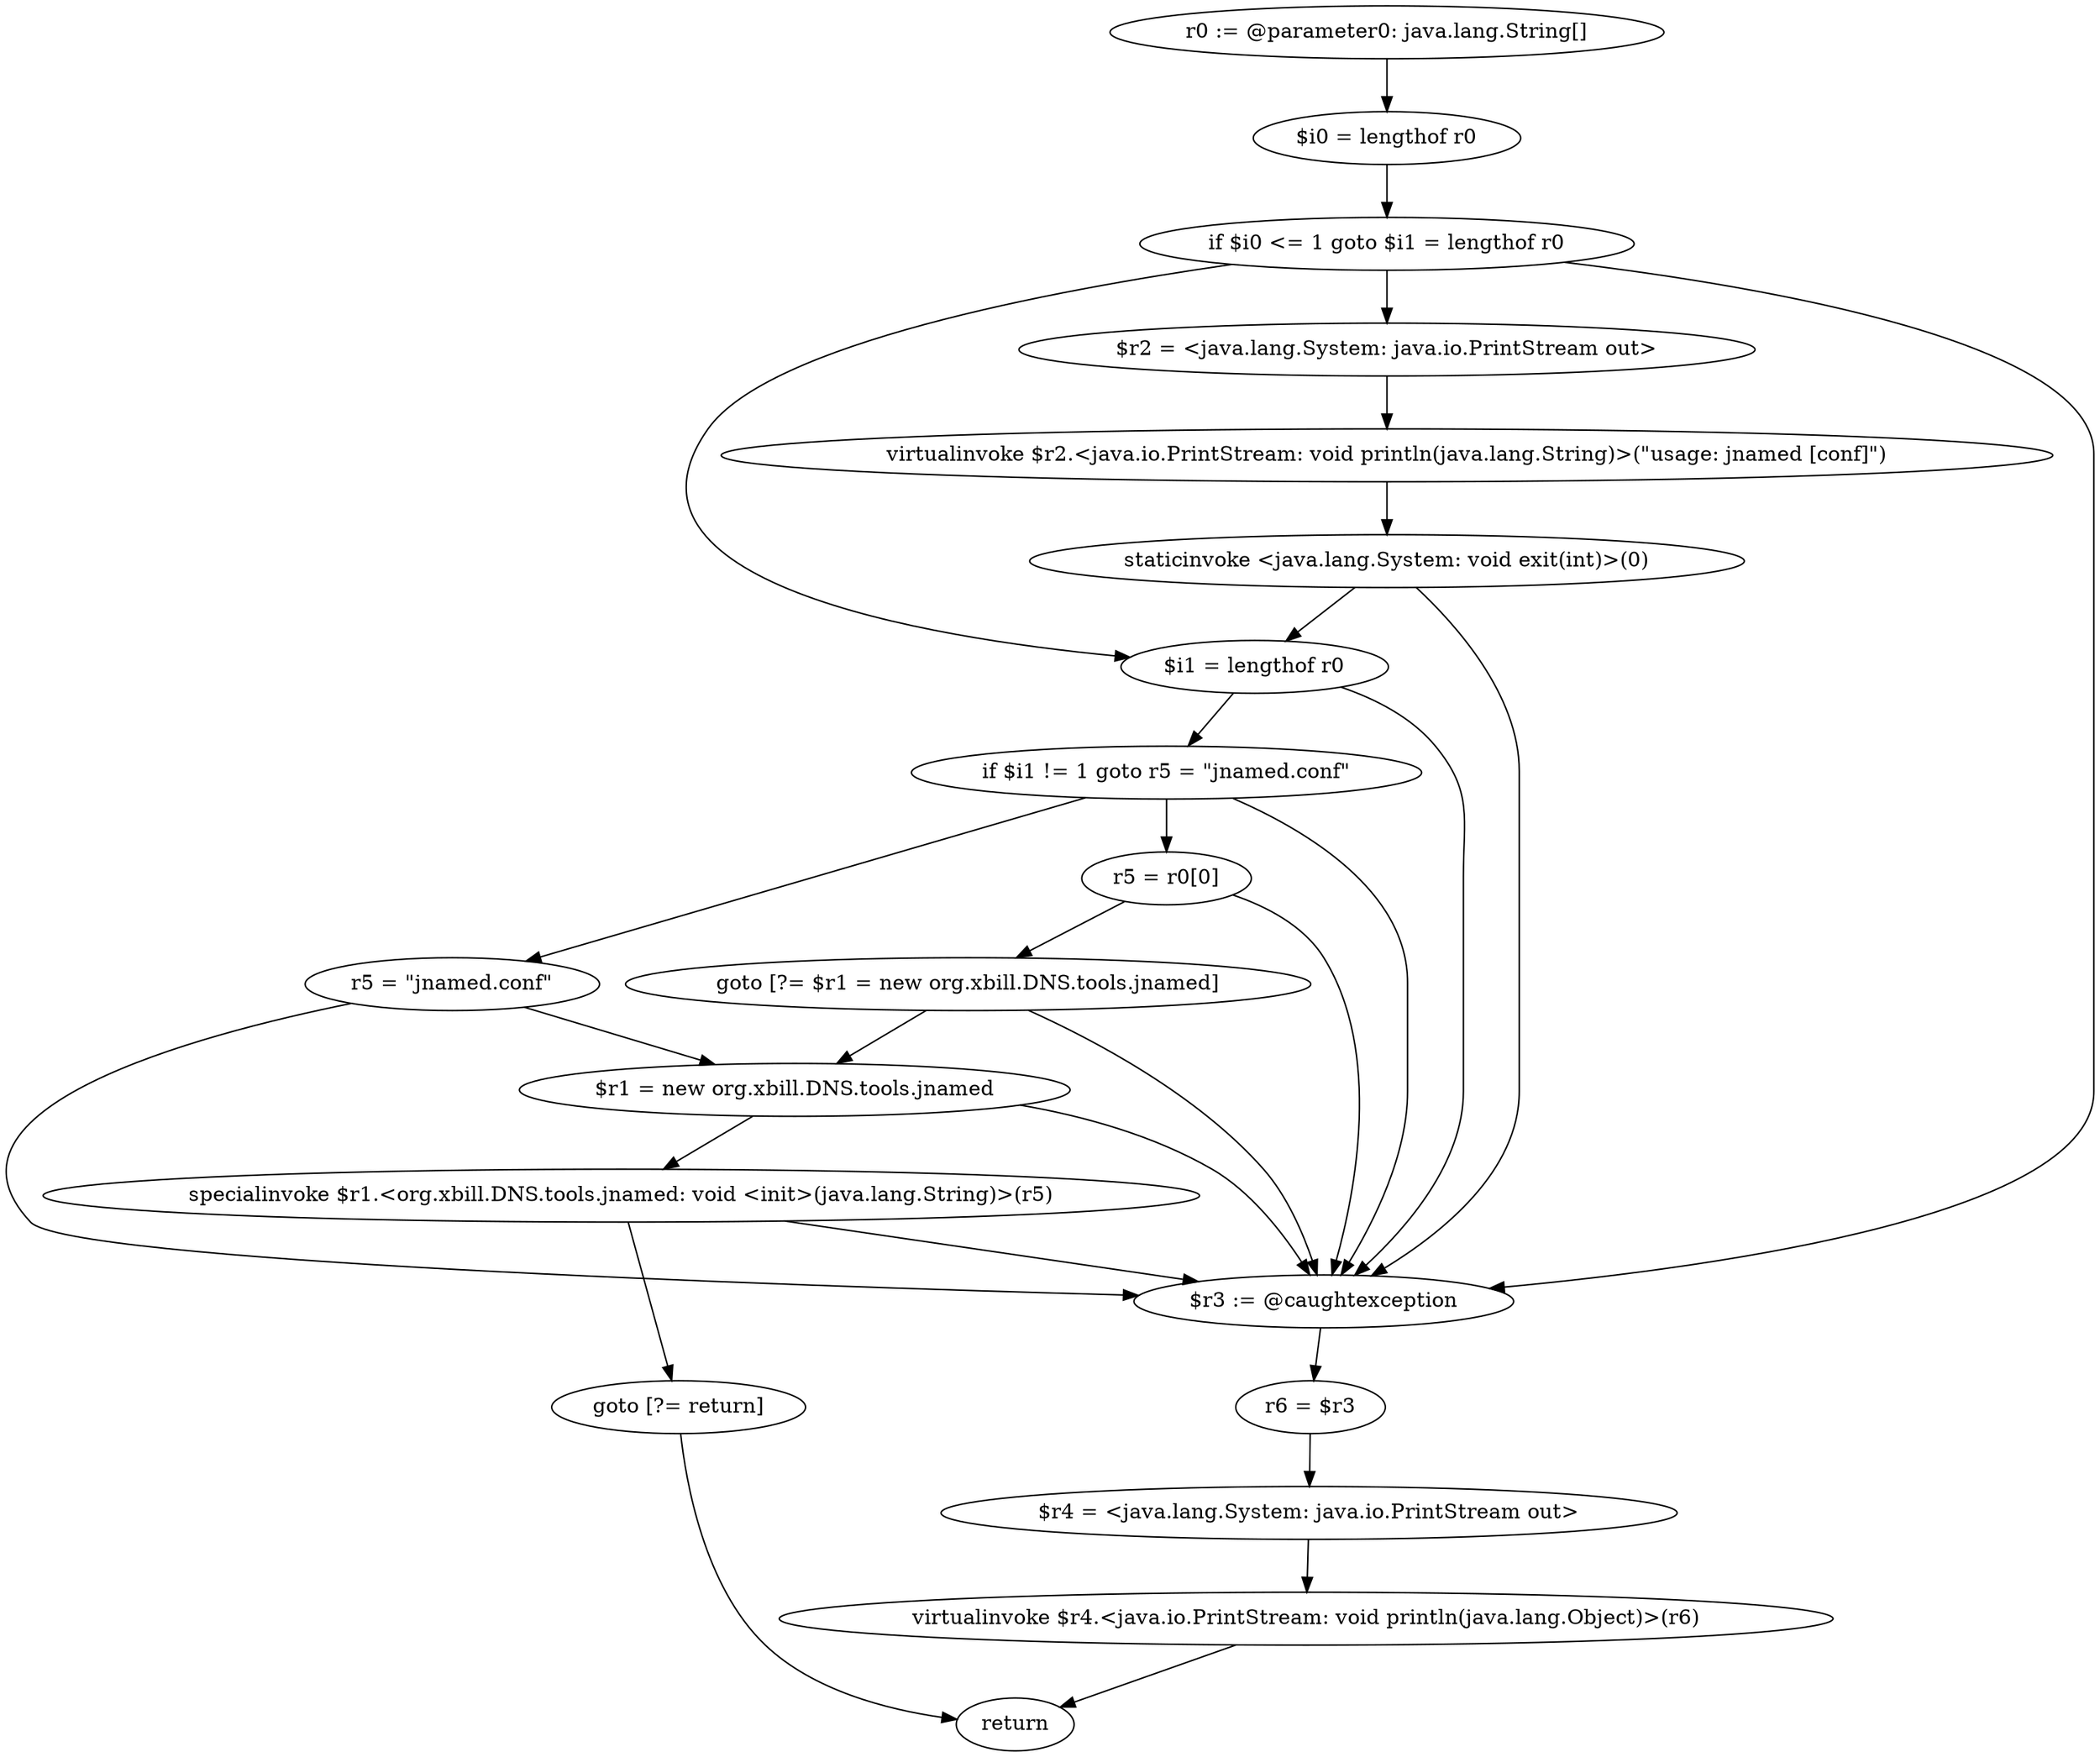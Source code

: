 digraph "unitGraph" {
    "r0 := @parameter0: java.lang.String[]"
    "$i0 = lengthof r0"
    "if $i0 <= 1 goto $i1 = lengthof r0"
    "$r2 = <java.lang.System: java.io.PrintStream out>"
    "virtualinvoke $r2.<java.io.PrintStream: void println(java.lang.String)>(\"usage: jnamed [conf]\")"
    "staticinvoke <java.lang.System: void exit(int)>(0)"
    "$i1 = lengthof r0"
    "if $i1 != 1 goto r5 = \"jnamed.conf\""
    "r5 = r0[0]"
    "goto [?= $r1 = new org.xbill.DNS.tools.jnamed]"
    "r5 = \"jnamed.conf\""
    "$r1 = new org.xbill.DNS.tools.jnamed"
    "specialinvoke $r1.<org.xbill.DNS.tools.jnamed: void <init>(java.lang.String)>(r5)"
    "goto [?= return]"
    "$r3 := @caughtexception"
    "r6 = $r3"
    "$r4 = <java.lang.System: java.io.PrintStream out>"
    "virtualinvoke $r4.<java.io.PrintStream: void println(java.lang.Object)>(r6)"
    "return"
    "r0 := @parameter0: java.lang.String[]"->"$i0 = lengthof r0";
    "$i0 = lengthof r0"->"if $i0 <= 1 goto $i1 = lengthof r0";
    "if $i0 <= 1 goto $i1 = lengthof r0"->"$r2 = <java.lang.System: java.io.PrintStream out>";
    "if $i0 <= 1 goto $i1 = lengthof r0"->"$i1 = lengthof r0";
    "if $i0 <= 1 goto $i1 = lengthof r0"->"$r3 := @caughtexception";
    "$r2 = <java.lang.System: java.io.PrintStream out>"->"virtualinvoke $r2.<java.io.PrintStream: void println(java.lang.String)>(\"usage: jnamed [conf]\")";
    "virtualinvoke $r2.<java.io.PrintStream: void println(java.lang.String)>(\"usage: jnamed [conf]\")"->"staticinvoke <java.lang.System: void exit(int)>(0)";
    "staticinvoke <java.lang.System: void exit(int)>(0)"->"$i1 = lengthof r0";
    "staticinvoke <java.lang.System: void exit(int)>(0)"->"$r3 := @caughtexception";
    "$i1 = lengthof r0"->"if $i1 != 1 goto r5 = \"jnamed.conf\"";
    "$i1 = lengthof r0"->"$r3 := @caughtexception";
    "if $i1 != 1 goto r5 = \"jnamed.conf\""->"r5 = r0[0]";
    "if $i1 != 1 goto r5 = \"jnamed.conf\""->"r5 = \"jnamed.conf\"";
    "if $i1 != 1 goto r5 = \"jnamed.conf\""->"$r3 := @caughtexception";
    "r5 = r0[0]"->"goto [?= $r1 = new org.xbill.DNS.tools.jnamed]";
    "r5 = r0[0]"->"$r3 := @caughtexception";
    "goto [?= $r1 = new org.xbill.DNS.tools.jnamed]"->"$r1 = new org.xbill.DNS.tools.jnamed";
    "goto [?= $r1 = new org.xbill.DNS.tools.jnamed]"->"$r3 := @caughtexception";
    "r5 = \"jnamed.conf\""->"$r1 = new org.xbill.DNS.tools.jnamed";
    "r5 = \"jnamed.conf\""->"$r3 := @caughtexception";
    "$r1 = new org.xbill.DNS.tools.jnamed"->"specialinvoke $r1.<org.xbill.DNS.tools.jnamed: void <init>(java.lang.String)>(r5)";
    "$r1 = new org.xbill.DNS.tools.jnamed"->"$r3 := @caughtexception";
    "specialinvoke $r1.<org.xbill.DNS.tools.jnamed: void <init>(java.lang.String)>(r5)"->"goto [?= return]";
    "specialinvoke $r1.<org.xbill.DNS.tools.jnamed: void <init>(java.lang.String)>(r5)"->"$r3 := @caughtexception";
    "goto [?= return]"->"return";
    "$r3 := @caughtexception"->"r6 = $r3";
    "r6 = $r3"->"$r4 = <java.lang.System: java.io.PrintStream out>";
    "$r4 = <java.lang.System: java.io.PrintStream out>"->"virtualinvoke $r4.<java.io.PrintStream: void println(java.lang.Object)>(r6)";
    "virtualinvoke $r4.<java.io.PrintStream: void println(java.lang.Object)>(r6)"->"return";
}
